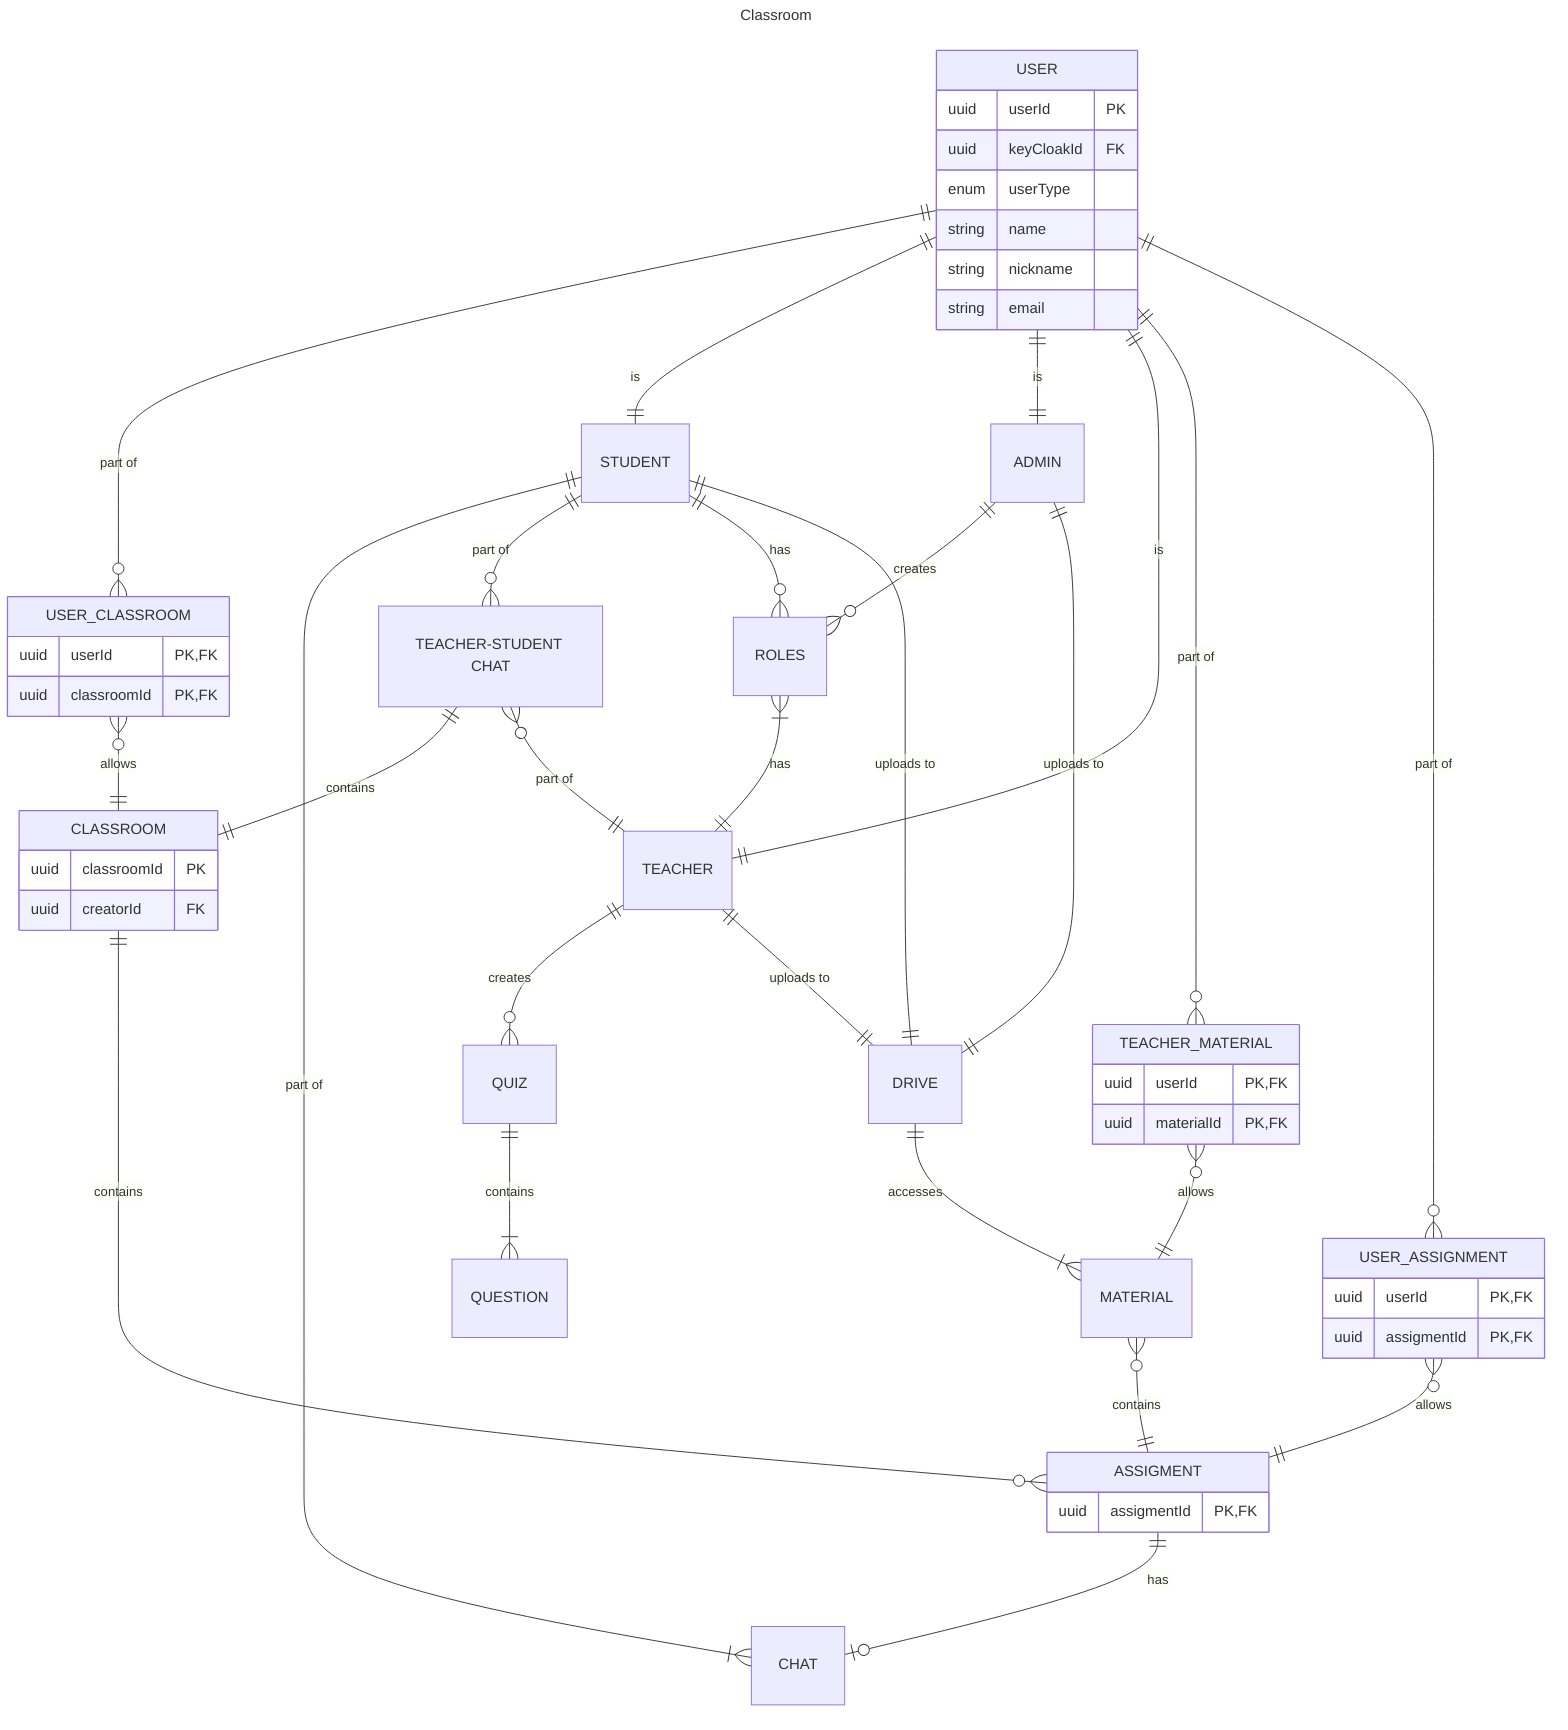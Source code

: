 ---
title: Classroom
---

erDiagram
    USER ||--o{ USER_CLASSROOM : "part of"
    USER_CLASSROOM }o--|| CLASSROOM : allows
    USER ||--|| STUDENT : is
    USER ||--|| ADMIN : is
    USER ||--|| TEACHER : is

%%    TEACHER }o--o{ CLASSROOM : creates
    TEACHER ||--o{ QUIZ : creates
%%    TEACHER }o--o{ ASSIGMENT : makes
    ROLES }|--|| TEACHER : has

    QUIZ ||--|{ QUESTION : contains

%%    STUDENT }o--o{ ASSIGMENT : gets

    "TEACHER-STUDENT CHAT" ||--|| CLASSROOM : contains

    MATERIAL }o--|| ASSIGMENT : contains
    DRIVE ||--|{ MATERIAL : accesses

%%    STUDENT }o--o{ CLASSROOM : "part of"
    "TEACHER-STUDENT CHAT" }o--|| TEACHER : "part of"
    CLASSROOM ||--o{ ASSIGMENT : contains

    ASSIGMENT ||--o| CHAT : has
    STUDENT ||--|{ CHAT : "part of"

    STUDENT ||--o{  "TEACHER-STUDENT CHAT" : "part of"
    STUDENT ||--o{ ROLES : has

    STUDENT ||--|| DRIVE : "uploads to"
    TEACHER ||--|| DRIVE : "uploads to"
%%    TEACHER }o--o{ MATERIAL : makes
    ADMIN ||--o{ ROLES : creates
    ADMIN ||--|| DRIVE : "uploads to"

    USER ||--o{ TEACHER_MATERIAL : "part of"
    TEACHER_MATERIAL }o--|| MATERIAL : allows

    USER ||--o{ USER_ASSIGNMENT : "part of"
    USER_ASSIGNMENT }o--|| ASSIGMENT : allows


    %% Connection tables
    USER_CLASSROOM {
        uuid userId PK, FK
        uuid classroomId PK, FK
    }

    USER_ASSIGNMENT {
        uuid userId PK, FK
        uuid assigmentId PK, FK
    }

    TEACHER_MATERIAL {
        uuid userId PK, FK
        uuid materialId PK, FK
    }


    %% Definitions of attributes
    USER {
        uuid userId PK
        %% TODO figure out what keycloak gives as an identifier
        uuid keyCloakId FK
        enum userType
        string name
        string nickname
        string email
    }

    TEACHER {
        %% uuid userId FK
    }

    CLASSROOM {
        uuid classroomId PK
        uuid creatorId FK
    }

    ASSIGMENT {
        uuid assigmentId PK, FK
    }